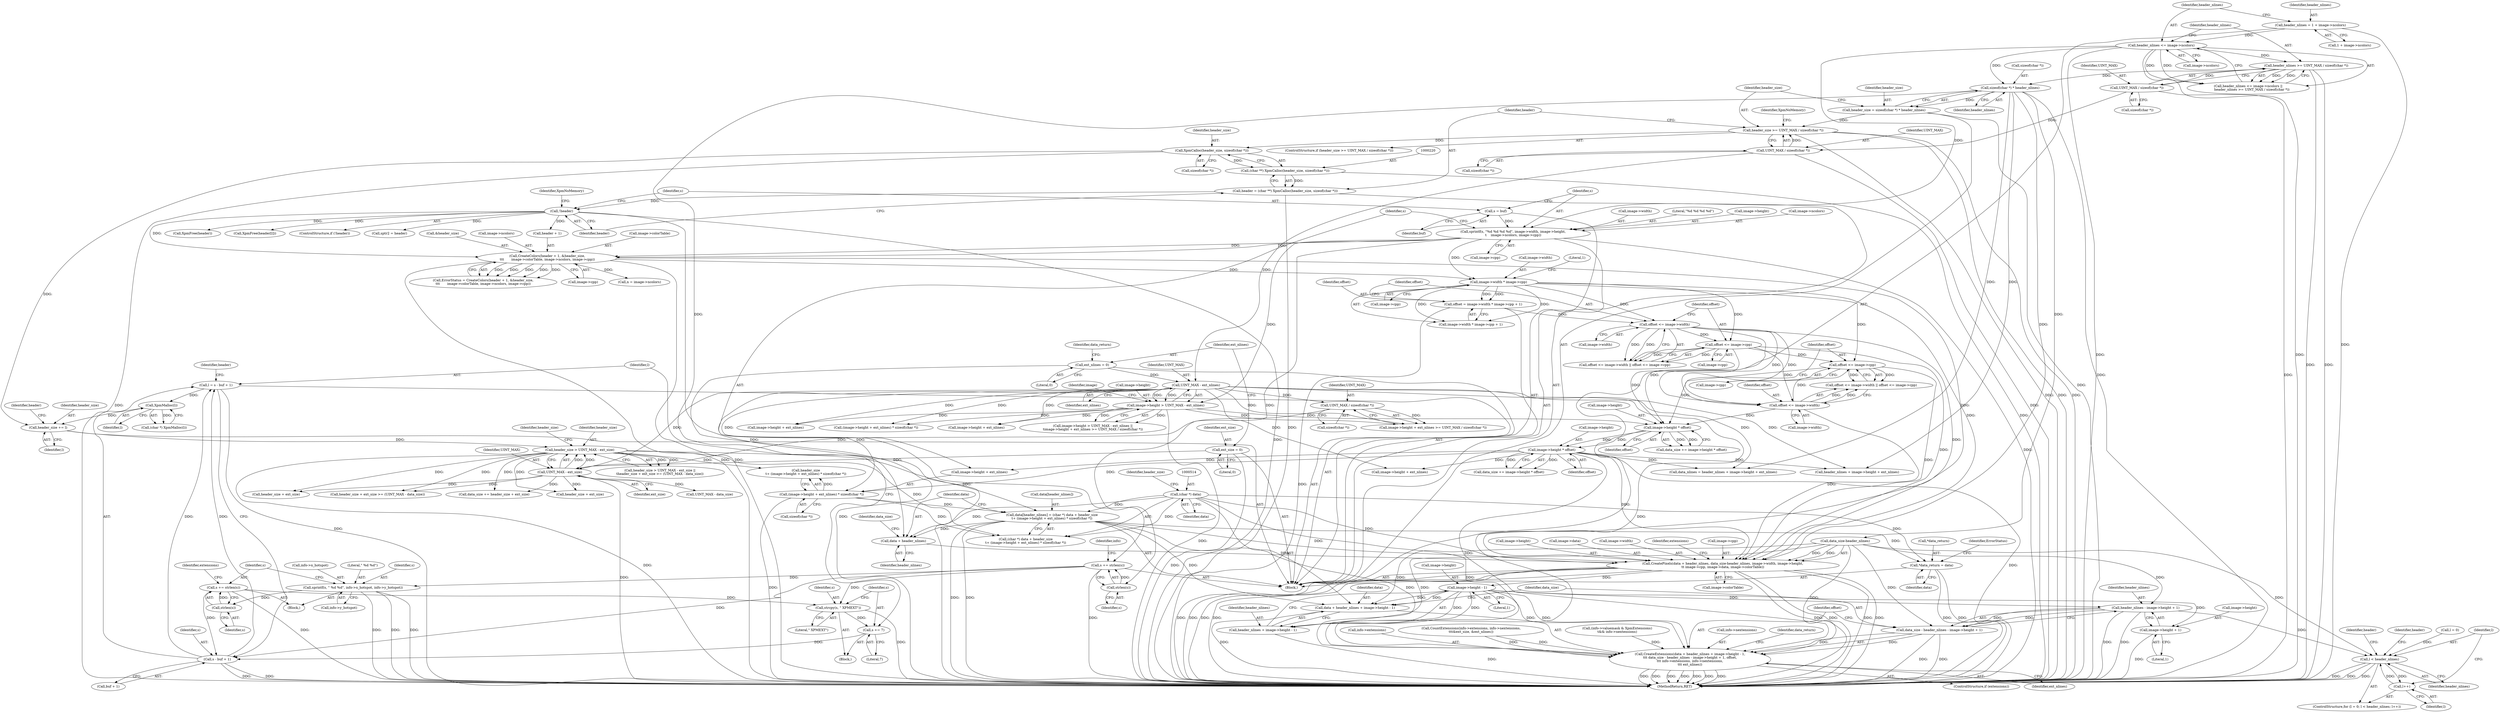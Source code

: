 digraph "0_libXpm_d1167418f0fd02a27f617ec5afd6db053afbe185@array" {
"1000508" [label="(Call,data[header_nlines] = (char *) data + header_size\n\t+ (image->height + ext_nlines) * sizeof(char *))"];
"1000513" [label="(Call,(char *) data)"];
"1000421" [label="(Call,header_size > UINT_MAX - ext_size)"];
"1000303" [label="(Call,header_size += l)"];
"1000295" [label="(Call,XpmMalloc(l))"];
"1000283" [label="(Call,l = s - buf + 1)"];
"1000285" [label="(Call,s - buf + 1)"];
"1000280" [label="(Call,s += 7)"];
"1000277" [label="(Call,strcpy(s, \" XPMEXT\"))"];
"1000270" [label="(Call,s += strlen(s))"];
"1000272" [label="(Call,strlen(s))"];
"1000261" [label="(Call,sprintf(s, \" %d %d\", info->x_hotspot, info->y_hotspot))"];
"1000248" [label="(Call,s += strlen(s))"];
"1000250" [label="(Call,strlen(s))"];
"1000233" [label="(Call,sprintf(s, \"%d %d %d %d\", image->width, image->height,\n\t    image->ncolors, image->cpp))"];
"1000230" [label="(Call,s = buf)"];
"1000189" [label="(Call,header_nlines <= image->ncolors)"];
"1000180" [label="(Call,header_nlines = 1 + image->ncolors)"];
"1000221" [label="(Call,XpmCalloc(header_size, sizeof(char *)))"];
"1000209" [label="(Call,header_size >= UINT_MAX / sizeof(char *))"];
"1000202" [label="(Call,header_size = sizeof(char *) * header_nlines)"];
"1000204" [label="(Call,sizeof(char *) * header_nlines)"];
"1000194" [label="(Call,header_nlines >= UINT_MAX / sizeof(char *))"];
"1000196" [label="(Call,UINT_MAX / sizeof(char *))"];
"1000211" [label="(Call,UINT_MAX / sizeof(char *))"];
"1000423" [label="(Call,UINT_MAX - ext_size)"];
"1000376" [label="(Call,UINT_MAX - ext_nlines)"];
"1000141" [label="(Call,ext_nlines = 0)"];
"1000385" [label="(Call,UINT_MAX / sizeof(char *))"];
"1000137" [label="(Call,ext_size = 0)"];
"1000518" [label="(Call,(image->height + ext_nlines) * sizeof(char *))"];
"1000414" [label="(Call,image->height * offset)"];
"1000405" [label="(Call,image->height * offset)"];
"1000372" [label="(Call,image->height > UINT_MAX - ext_nlines)"];
"1000363" [label="(Call,offset <= image->cpp)"];
"1000358" [label="(Call,offset <= image->width)"];
"1000346" [label="(Call,offset <= image->width)"];
"1000333" [label="(Call,offset = image->width * image->cpp + 1)"];
"1000336" [label="(Call,image->width * image->cpp)"];
"1000312" [label="(Call,CreateColors(header + 1, &header_size,\n\t\t\t       image->colorTable, image->ncolors, image->cpp))"];
"1000226" [label="(Call,!header)"];
"1000217" [label="(Call,header = (char **) XpmCalloc(header_size, sizeof(char *)))"];
"1000219" [label="(Call,(char **) XpmCalloc(header_size, sizeof(char *)))"];
"1000351" [label="(Call,offset <= image->cpp)"];
"1000526" [label="(Call,CreatePixels(data + header_nlines, data_size-header_nlines, image->width, image->height,\n\t\t image->cpp, image->data, image->colorTable))"];
"1000555" [label="(Call,image->height - 1)"];
"1000550" [label="(Call,CreateExtensions(data + header_nlines + image->height - 1,\n\t\t\t data_size - header_nlines - image->height + 1, offset,\n\t\t\t info->extensions, info->nextensions,\n\t\t\t ext_nlines))"];
"1000551" [label="(Call,data + header_nlines + image->height - 1)"];
"1000553" [label="(Call,header_nlines + image->height - 1)"];
"1000562" [label="(Call,header_nlines - image->height + 1)"];
"1000560" [label="(Call,data_size - header_nlines - image->height + 1)"];
"1000592" [label="(Call,l < header_nlines)"];
"1000595" [label="(Call,l++)"];
"1000564" [label="(Call,image->height + 1)"];
"1000527" [label="(Call,data + header_nlines)"];
"1000577" [label="(Call,*data_return = data)"];
"1000422" [label="(Identifier,header_size)"];
"1000351" [label="(Call,offset <= image->cpp)"];
"1000227" [label="(Identifier,header)"];
"1000141" [label="(Call,ext_nlines = 0)"];
"1000605" [label="(Call,XpmFree(header))"];
"1000365" [label="(Call,image->cpp)"];
"1000577" [label="(Call,*data_return = data)"];
"1000202" [label="(Call,header_size = sizeof(char *) * header_nlines)"];
"1000588" [label="(ControlStructure,for (l = 0; l < header_nlines; l++))"];
"1000295" [label="(Call,XpmMalloc(l))"];
"1000287" [label="(Call,buf + 1)"];
"1000277" [label="(Call,strcpy(s, \" XPMEXT\"))"];
"1000387" [label="(Call,sizeof(char *))"];
"1000324" [label="(Call,image->cpp)"];
"1000606" [label="(Identifier,header)"];
"1000550" [label="(Call,CreateExtensions(data + header_nlines + image->height - 1,\n\t\t\t data_size - header_nlines - image->height + 1, offset,\n\t\t\t info->extensions, info->nextensions,\n\t\t\t ext_nlines))"];
"1000518" [label="(Call,(image->height + ext_nlines) * sizeof(char *))"];
"1000353" [label="(Call,image->cpp)"];
"1000440" [label="(Call,data_nlines = header_nlines + image->height + ext_nlines)"];
"1000233" [label="(Call,sprintf(s, \"%d %d %d %d\", image->width, image->height,\n\t    image->ncolors, image->cpp))"];
"1000254" [label="(Identifier,info)"];
"1000564" [label="(Call,image->height + 1)"];
"1000415" [label="(Call,image->height)"];
"1000551" [label="(Call,data + header_nlines + image->height - 1)"];
"1000194" [label="(Call,header_nlines >= UINT_MAX / sizeof(char *))"];
"1000296" [label="(Identifier,l)"];
"1000223" [label="(Call,sizeof(char *))"];
"1000210" [label="(Identifier,header_size)"];
"1000218" [label="(Identifier,header)"];
"1000212" [label="(Identifier,UINT_MAX)"];
"1000139" [label="(Literal,0)"];
"1000406" [label="(Call,image->height)"];
"1000242" [label="(Call,image->ncolors)"];
"1000272" [label="(Call,strlen(s))"];
"1000262" [label="(Identifier,s)"];
"1000528" [label="(Identifier,data)"];
"1000335" [label="(Call,image->width * image->cpp + 1)"];
"1000531" [label="(Identifier,data_size)"];
"1000336" [label="(Call,image->width * image->cpp)"];
"1000377" [label="(Identifier,UINT_MAX)"];
"1000260" [label="(Block,)"];
"1000561" [label="(Identifier,data_size)"];
"1000188" [label="(Call,header_nlines <= image->ncolors ||\n       header_nlines >= UINT_MAX / sizeof(char *))"];
"1000221" [label="(Call,XpmCalloc(header_size, sizeof(char *)))"];
"1000267" [label="(Call,info->y_hotspot)"];
"1000352" [label="(Identifier,offset)"];
"1000138" [label="(Identifier,ext_size)"];
"1000601" [label="(Call,XpmFree(header[l]))"];
"1000517" [label="(Identifier,header_size)"];
"1000405" [label="(Call,image->height * offset)"];
"1000346" [label="(Call,offset <= image->width)"];
"1000225" [label="(ControlStructure,if (!header))"];
"1000545" [label="(Call,image->colorTable)"];
"1000527" [label="(Call,data + header_nlines)"];
"1000321" [label="(Call,image->ncolors)"];
"1000471" [label="(Call,sptr2 = header)"];
"1000568" [label="(Literal,1)"];
"1000348" [label="(Call,image->width)"];
"1000556" [label="(Call,image->height)"];
"1000427" [label="(Call,header_size + ext_size)"];
"1000203" [label="(Identifier,header_size)"];
"1000117" [label="(Block,)"];
"1000281" [label="(Identifier,s)"];
"1000251" [label="(Identifier,s)"];
"1000181" [label="(Identifier,header_nlines)"];
"1000409" [label="(Identifier,offset)"];
"1000382" [label="(Identifier,image)"];
"1000217" [label="(Call,header = (char **) XpmCalloc(header_size, sizeof(char *)))"];
"1000573" [label="(Call,info->nextensions)"];
"1000248" [label="(Call,s += strlen(s))"];
"1000508" [label="(Call,data[header_nlines] = (char *) data + header_size\n\t+ (image->height + ext_nlines) * sizeof(char *))"];
"1000204" [label="(Call,sizeof(char *) * header_nlines)"];
"1000137" [label="(Call,ext_size = 0)"];
"1000234" [label="(Identifier,s)"];
"1000372" [label="(Call,image->height > UINT_MAX - ext_nlines)"];
"1000261" [label="(Call,sprintf(s, \" %d %d\", info->x_hotspot, info->y_hotspot))"];
"1000318" [label="(Call,image->colorTable)"];
"1000596" [label="(Identifier,l)"];
"1000592" [label="(Call,l < header_nlines)"];
"1000589" [label="(Call,l = 0)"];
"1000435" [label="(Call,data_size += header_size + ext_size)"];
"1000516" [label="(Call,header_size\n\t+ (image->height + ext_nlines) * sizeof(char *))"];
"1000273" [label="(Identifier,s)"];
"1000536" [label="(Call,image->height)"];
"1000198" [label="(Call,sizeof(char *))"];
"1000213" [label="(Call,sizeof(char *))"];
"1000414" [label="(Call,image->height * offset)"];
"1000555" [label="(Call,image->height - 1)"];
"1000609" [label="(MethodReturn,RET)"];
"1000513" [label="(Call,(char *) data)"];
"1000380" [label="(Call,image->height + ext_nlines)"];
"1000552" [label="(Identifier,data)"];
"1000563" [label="(Identifier,header_nlines)"];
"1000304" [label="(Identifier,header_size)"];
"1000548" [label="(ControlStructure,if (extensions))"];
"1000292" [label="(Identifier,header)"];
"1000529" [label="(Identifier,header_nlines)"];
"1000578" [label="(Call,*data_return)"];
"1000270" [label="(Call,s += strlen(s))"];
"1000275" [label="(Identifier,extensions)"];
"1000284" [label="(Identifier,l)"];
"1000143" [label="(Literal,0)"];
"1000371" [label="(Call,image->height > UINT_MAX - ext_nlines ||\n\timage->height + ext_nlines >= UINT_MAX / sizeof(char *))"];
"1000360" [label="(Call,image->width)"];
"1000526" [label="(Call,CreatePixels(data + header_nlines, data_size-header_nlines, image->width, image->height,\n\t\t image->cpp, image->data, image->colorTable))"];
"1000286" [label="(Identifier,s)"];
"1000337" [label="(Call,image->width)"];
"1000359" [label="(Identifier,offset)"];
"1000437" [label="(Call,header_size + ext_size)"];
"1000222" [label="(Identifier,header_size)"];
"1000376" [label="(Call,UINT_MAX - ext_nlines)"];
"1000428" [label="(Identifier,header_size)"];
"1000357" [label="(Call,offset <= image->width || offset <= image->cpp)"];
"1000385" [label="(Call,UINT_MAX / sizeof(char *))"];
"1000386" [label="(Identifier,UINT_MAX)"];
"1000236" [label="(Call,image->width)"];
"1000515" [label="(Identifier,data)"];
"1000280" [label="(Call,s += 7)"];
"1000235" [label="(Literal,\"%d %d %d %d\")"];
"1000196" [label="(Call,UINT_MAX / sizeof(char *))"];
"1000425" [label="(Identifier,ext_size)"];
"1000423" [label="(Call,UINT_MAX - ext_size)"];
"1000334" [label="(Identifier,offset)"];
"1000559" [label="(Literal,1)"];
"1000594" [label="(Identifier,header_nlines)"];
"1000347" [label="(Identifier,offset)"];
"1000554" [label="(Identifier,header_nlines)"];
"1000316" [label="(Call,&header_size)"];
"1000283" [label="(Call,l = s - buf + 1)"];
"1000580" [label="(Identifier,data)"];
"1000421" [label="(Call,header_size > UINT_MAX - ext_size)"];
"1000305" [label="(Identifier,l)"];
"1000430" [label="(Call,UINT_MAX - data_size)"];
"1000303" [label="(Call,header_size += l)"];
"1000394" [label="(Call,image->height + ext_nlines)"];
"1000219" [label="(Call,(char **) XpmCalloc(header_size, sizeof(char *)))"];
"1000509" [label="(Call,data[header_nlines])"];
"1000364" [label="(Identifier,offset)"];
"1000373" [label="(Call,image->height)"];
"1000412" [label="(Call,data_size += image->height * offset)"];
"1000340" [label="(Call,image->cpp)"];
"1000229" [label="(Identifier,XpmNoMemory)"];
"1000542" [label="(Call,image->data)"];
"1000195" [label="(Identifier,header_nlines)"];
"1000231" [label="(Identifier,s)"];
"1000512" [label="(Call,(char *) data + header_size\n\t+ (image->height + ext_nlines) * sizeof(char *))"];
"1000182" [label="(Call,1 + image->ncolors)"];
"1000595" [label="(Call,l++)"];
"1000424" [label="(Identifier,UINT_MAX)"];
"1000343" [label="(Literal,1)"];
"1000553" [label="(Call,header_nlines + image->height - 1)"];
"1000245" [label="(Call,image->cpp)"];
"1000533" [label="(Call,image->width)"];
"1000579" [label="(Identifier,data_return)"];
"1000249" [label="(Identifier,s)"];
"1000444" [label="(Call,image->height + ext_nlines)"];
"1000363" [label="(Call,offset <= image->cpp)"];
"1000457" [label="(Call,n = image->ncolors)"];
"1000562" [label="(Call,header_nlines - image->height + 1)"];
"1000278" [label="(Identifier,s)"];
"1000549" [label="(Identifier,extensions)"];
"1000524" [label="(Call,sizeof(char *))"];
"1000279" [label="(Literal,\" XPMEXT\")"];
"1000271" [label="(Identifier,s)"];
"1000593" [label="(Identifier,l)"];
"1000226" [label="(Call,!header)"];
"1000209" [label="(Call,header_size >= UINT_MAX / sizeof(char *))"];
"1000530" [label="(Call,data_size-header_nlines)"];
"1000142" [label="(Identifier,ext_nlines)"];
"1000205" [label="(Call,sizeof(char *))"];
"1000285" [label="(Call,s - buf + 1)"];
"1000207" [label="(Identifier,header_nlines)"];
"1000312" [label="(Call,CreateColors(header + 1, &header_size,\n\t\t\t       image->colorTable, image->ncolors, image->cpp))"];
"1000539" [label="(Call,image->cpp)"];
"1000403" [label="(Call,data_size += image->height * offset)"];
"1000570" [label="(Call,info->extensions)"];
"1000250" [label="(Call,strlen(s))"];
"1000308" [label="(Identifier,header)"];
"1000149" [label="(Identifier,data_return)"];
"1000211" [label="(Call,UINT_MAX / sizeof(char *))"];
"1000167" [label="(Call,CountExtensions(info->extensions, info->nextensions,\n\t\t\t&ext_size, &ext_nlines))"];
"1000599" [label="(Identifier,header)"];
"1000519" [label="(Call,image->height + ext_nlines)"];
"1000208" [label="(ControlStructure,if (header_size >= UINT_MAX / sizeof(char *)))"];
"1000197" [label="(Identifier,UINT_MAX)"];
"1000180" [label="(Call,header_nlines = 1 + image->ncolors)"];
"1000189" [label="(Call,header_nlines <= image->ncolors)"];
"1000442" [label="(Call,header_nlines + image->height + ext_nlines)"];
"1000276" [label="(Block,)"];
"1000232" [label="(Identifier,buf)"];
"1000393" [label="(Call,(image->height + ext_nlines) * sizeof(char *))"];
"1000576" [label="(Identifier,ext_nlines)"];
"1000282" [label="(Literal,7)"];
"1000216" [label="(Identifier,XpmNoMemory)"];
"1000358" [label="(Call,offset <= image->width)"];
"1000264" [label="(Call,info->x_hotspot)"];
"1000190" [label="(Identifier,header_nlines)"];
"1000313" [label="(Call,header + 1)"];
"1000418" [label="(Identifier,offset)"];
"1000310" [label="(Call,ErrorStatus = CreateColors(header + 1, &header_size,\n\t\t\t       image->colorTable, image->ncolors, image->cpp))"];
"1000191" [label="(Call,image->ncolors)"];
"1000565" [label="(Call,image->height)"];
"1000560" [label="(Call,data_size - header_nlines - image->height + 1)"];
"1000293" [label="(Call,(char *) XpmMalloc(l))"];
"1000378" [label="(Identifier,ext_nlines)"];
"1000379" [label="(Call,image->height + ext_nlines >= UINT_MAX / sizeof(char *))"];
"1000345" [label="(Call,offset <= image->width || offset <= image->cpp)"];
"1000155" [label="(Call,(info->valuemask & XpmExtensions)\n\t&& info->nextensions)"];
"1000263" [label="(Literal,\" %d %d\")"];
"1000426" [label="(Call,header_size + ext_size >= (UINT_MAX - data_size))"];
"1000333" [label="(Call,offset = image->width * image->cpp + 1)"];
"1000230" [label="(Call,s = buf)"];
"1000420" [label="(Call,header_size > UINT_MAX - ext_size ||\n\theader_size + ext_size >= (UINT_MAX - data_size))"];
"1000239" [label="(Call,image->height)"];
"1000582" [label="(Identifier,ErrorStatus)"];
"1000569" [label="(Identifier,offset)"];
"1000508" -> "1000117"  [label="AST: "];
"1000508" -> "1000512"  [label="CFG: "];
"1000509" -> "1000508"  [label="AST: "];
"1000512" -> "1000508"  [label="AST: "];
"1000528" -> "1000508"  [label="CFG: "];
"1000508" -> "1000609"  [label="DDG: "];
"1000508" -> "1000609"  [label="DDG: "];
"1000513" -> "1000508"  [label="DDG: "];
"1000421" -> "1000508"  [label="DDG: "];
"1000518" -> "1000508"  [label="DDG: "];
"1000508" -> "1000526"  [label="DDG: "];
"1000508" -> "1000527"  [label="DDG: "];
"1000508" -> "1000550"  [label="DDG: "];
"1000508" -> "1000551"  [label="DDG: "];
"1000508" -> "1000577"  [label="DDG: "];
"1000513" -> "1000512"  [label="AST: "];
"1000513" -> "1000515"  [label="CFG: "];
"1000514" -> "1000513"  [label="AST: "];
"1000515" -> "1000513"  [label="AST: "];
"1000517" -> "1000513"  [label="CFG: "];
"1000513" -> "1000512"  [label="DDG: "];
"1000513" -> "1000526"  [label="DDG: "];
"1000513" -> "1000527"  [label="DDG: "];
"1000513" -> "1000550"  [label="DDG: "];
"1000513" -> "1000551"  [label="DDG: "];
"1000513" -> "1000577"  [label="DDG: "];
"1000421" -> "1000420"  [label="AST: "];
"1000421" -> "1000423"  [label="CFG: "];
"1000422" -> "1000421"  [label="AST: "];
"1000423" -> "1000421"  [label="AST: "];
"1000428" -> "1000421"  [label="CFG: "];
"1000420" -> "1000421"  [label="CFG: "];
"1000421" -> "1000609"  [label="DDG: "];
"1000421" -> "1000420"  [label="DDG: "];
"1000421" -> "1000420"  [label="DDG: "];
"1000303" -> "1000421"  [label="DDG: "];
"1000423" -> "1000421"  [label="DDG: "];
"1000423" -> "1000421"  [label="DDG: "];
"1000421" -> "1000426"  [label="DDG: "];
"1000421" -> "1000427"  [label="DDG: "];
"1000421" -> "1000435"  [label="DDG: "];
"1000421" -> "1000437"  [label="DDG: "];
"1000421" -> "1000512"  [label="DDG: "];
"1000421" -> "1000516"  [label="DDG: "];
"1000303" -> "1000117"  [label="AST: "];
"1000303" -> "1000305"  [label="CFG: "];
"1000304" -> "1000303"  [label="AST: "];
"1000305" -> "1000303"  [label="AST: "];
"1000308" -> "1000303"  [label="CFG: "];
"1000295" -> "1000303"  [label="DDG: "];
"1000221" -> "1000303"  [label="DDG: "];
"1000295" -> "1000293"  [label="AST: "];
"1000295" -> "1000296"  [label="CFG: "];
"1000296" -> "1000295"  [label="AST: "];
"1000293" -> "1000295"  [label="CFG: "];
"1000295" -> "1000293"  [label="DDG: "];
"1000283" -> "1000295"  [label="DDG: "];
"1000283" -> "1000117"  [label="AST: "];
"1000283" -> "1000285"  [label="CFG: "];
"1000284" -> "1000283"  [label="AST: "];
"1000285" -> "1000283"  [label="AST: "];
"1000292" -> "1000283"  [label="CFG: "];
"1000283" -> "1000609"  [label="DDG: "];
"1000285" -> "1000283"  [label="DDG: "];
"1000285" -> "1000283"  [label="DDG: "];
"1000285" -> "1000287"  [label="CFG: "];
"1000286" -> "1000285"  [label="AST: "];
"1000287" -> "1000285"  [label="AST: "];
"1000285" -> "1000609"  [label="DDG: "];
"1000285" -> "1000609"  [label="DDG: "];
"1000280" -> "1000285"  [label="DDG: "];
"1000270" -> "1000285"  [label="DDG: "];
"1000248" -> "1000285"  [label="DDG: "];
"1000280" -> "1000276"  [label="AST: "];
"1000280" -> "1000282"  [label="CFG: "];
"1000281" -> "1000280"  [label="AST: "];
"1000282" -> "1000280"  [label="AST: "];
"1000284" -> "1000280"  [label="CFG: "];
"1000277" -> "1000280"  [label="DDG: "];
"1000277" -> "1000276"  [label="AST: "];
"1000277" -> "1000279"  [label="CFG: "];
"1000278" -> "1000277"  [label="AST: "];
"1000279" -> "1000277"  [label="AST: "];
"1000281" -> "1000277"  [label="CFG: "];
"1000277" -> "1000609"  [label="DDG: "];
"1000270" -> "1000277"  [label="DDG: "];
"1000248" -> "1000277"  [label="DDG: "];
"1000270" -> "1000260"  [label="AST: "];
"1000270" -> "1000272"  [label="CFG: "];
"1000271" -> "1000270"  [label="AST: "];
"1000272" -> "1000270"  [label="AST: "];
"1000275" -> "1000270"  [label="CFG: "];
"1000270" -> "1000609"  [label="DDG: "];
"1000272" -> "1000270"  [label="DDG: "];
"1000272" -> "1000273"  [label="CFG: "];
"1000273" -> "1000272"  [label="AST: "];
"1000261" -> "1000272"  [label="DDG: "];
"1000261" -> "1000260"  [label="AST: "];
"1000261" -> "1000267"  [label="CFG: "];
"1000262" -> "1000261"  [label="AST: "];
"1000263" -> "1000261"  [label="AST: "];
"1000264" -> "1000261"  [label="AST: "];
"1000267" -> "1000261"  [label="AST: "];
"1000271" -> "1000261"  [label="CFG: "];
"1000261" -> "1000609"  [label="DDG: "];
"1000261" -> "1000609"  [label="DDG: "];
"1000261" -> "1000609"  [label="DDG: "];
"1000248" -> "1000261"  [label="DDG: "];
"1000248" -> "1000117"  [label="AST: "];
"1000248" -> "1000250"  [label="CFG: "];
"1000249" -> "1000248"  [label="AST: "];
"1000250" -> "1000248"  [label="AST: "];
"1000254" -> "1000248"  [label="CFG: "];
"1000248" -> "1000609"  [label="DDG: "];
"1000250" -> "1000248"  [label="DDG: "];
"1000250" -> "1000251"  [label="CFG: "];
"1000251" -> "1000250"  [label="AST: "];
"1000233" -> "1000250"  [label="DDG: "];
"1000233" -> "1000117"  [label="AST: "];
"1000233" -> "1000245"  [label="CFG: "];
"1000234" -> "1000233"  [label="AST: "];
"1000235" -> "1000233"  [label="AST: "];
"1000236" -> "1000233"  [label="AST: "];
"1000239" -> "1000233"  [label="AST: "];
"1000242" -> "1000233"  [label="AST: "];
"1000245" -> "1000233"  [label="AST: "];
"1000249" -> "1000233"  [label="CFG: "];
"1000233" -> "1000609"  [label="DDG: "];
"1000230" -> "1000233"  [label="DDG: "];
"1000189" -> "1000233"  [label="DDG: "];
"1000233" -> "1000312"  [label="DDG: "];
"1000233" -> "1000312"  [label="DDG: "];
"1000233" -> "1000336"  [label="DDG: "];
"1000233" -> "1000372"  [label="DDG: "];
"1000230" -> "1000117"  [label="AST: "];
"1000230" -> "1000232"  [label="CFG: "];
"1000231" -> "1000230"  [label="AST: "];
"1000232" -> "1000230"  [label="AST: "];
"1000234" -> "1000230"  [label="CFG: "];
"1000189" -> "1000188"  [label="AST: "];
"1000189" -> "1000191"  [label="CFG: "];
"1000190" -> "1000189"  [label="AST: "];
"1000191" -> "1000189"  [label="AST: "];
"1000195" -> "1000189"  [label="CFG: "];
"1000188" -> "1000189"  [label="CFG: "];
"1000189" -> "1000609"  [label="DDG: "];
"1000189" -> "1000609"  [label="DDG: "];
"1000189" -> "1000188"  [label="DDG: "];
"1000189" -> "1000188"  [label="DDG: "];
"1000180" -> "1000189"  [label="DDG: "];
"1000189" -> "1000194"  [label="DDG: "];
"1000189" -> "1000204"  [label="DDG: "];
"1000180" -> "1000117"  [label="AST: "];
"1000180" -> "1000182"  [label="CFG: "];
"1000181" -> "1000180"  [label="AST: "];
"1000182" -> "1000180"  [label="AST: "];
"1000190" -> "1000180"  [label="CFG: "];
"1000180" -> "1000609"  [label="DDG: "];
"1000221" -> "1000219"  [label="AST: "];
"1000221" -> "1000223"  [label="CFG: "];
"1000222" -> "1000221"  [label="AST: "];
"1000223" -> "1000221"  [label="AST: "];
"1000219" -> "1000221"  [label="CFG: "];
"1000221" -> "1000609"  [label="DDG: "];
"1000221" -> "1000219"  [label="DDG: "];
"1000209" -> "1000221"  [label="DDG: "];
"1000209" -> "1000208"  [label="AST: "];
"1000209" -> "1000211"  [label="CFG: "];
"1000210" -> "1000209"  [label="AST: "];
"1000211" -> "1000209"  [label="AST: "];
"1000216" -> "1000209"  [label="CFG: "];
"1000218" -> "1000209"  [label="CFG: "];
"1000209" -> "1000609"  [label="DDG: "];
"1000209" -> "1000609"  [label="DDG: "];
"1000209" -> "1000609"  [label="DDG: "];
"1000202" -> "1000209"  [label="DDG: "];
"1000211" -> "1000209"  [label="DDG: "];
"1000202" -> "1000117"  [label="AST: "];
"1000202" -> "1000204"  [label="CFG: "];
"1000203" -> "1000202"  [label="AST: "];
"1000204" -> "1000202"  [label="AST: "];
"1000210" -> "1000202"  [label="CFG: "];
"1000202" -> "1000609"  [label="DDG: "];
"1000204" -> "1000202"  [label="DDG: "];
"1000204" -> "1000207"  [label="CFG: "];
"1000205" -> "1000204"  [label="AST: "];
"1000207" -> "1000204"  [label="AST: "];
"1000204" -> "1000609"  [label="DDG: "];
"1000194" -> "1000204"  [label="DDG: "];
"1000204" -> "1000440"  [label="DDG: "];
"1000204" -> "1000442"  [label="DDG: "];
"1000204" -> "1000526"  [label="DDG: "];
"1000204" -> "1000527"  [label="DDG: "];
"1000204" -> "1000530"  [label="DDG: "];
"1000194" -> "1000188"  [label="AST: "];
"1000194" -> "1000196"  [label="CFG: "];
"1000195" -> "1000194"  [label="AST: "];
"1000196" -> "1000194"  [label="AST: "];
"1000188" -> "1000194"  [label="CFG: "];
"1000194" -> "1000609"  [label="DDG: "];
"1000194" -> "1000609"  [label="DDG: "];
"1000194" -> "1000188"  [label="DDG: "];
"1000194" -> "1000188"  [label="DDG: "];
"1000196" -> "1000194"  [label="DDG: "];
"1000196" -> "1000198"  [label="CFG: "];
"1000197" -> "1000196"  [label="AST: "];
"1000198" -> "1000196"  [label="AST: "];
"1000196" -> "1000609"  [label="DDG: "];
"1000196" -> "1000211"  [label="DDG: "];
"1000211" -> "1000213"  [label="CFG: "];
"1000212" -> "1000211"  [label="AST: "];
"1000213" -> "1000211"  [label="AST: "];
"1000211" -> "1000609"  [label="DDG: "];
"1000211" -> "1000376"  [label="DDG: "];
"1000423" -> "1000425"  [label="CFG: "];
"1000424" -> "1000423"  [label="AST: "];
"1000425" -> "1000423"  [label="AST: "];
"1000423" -> "1000609"  [label="DDG: "];
"1000376" -> "1000423"  [label="DDG: "];
"1000385" -> "1000423"  [label="DDG: "];
"1000137" -> "1000423"  [label="DDG: "];
"1000423" -> "1000426"  [label="DDG: "];
"1000423" -> "1000427"  [label="DDG: "];
"1000423" -> "1000430"  [label="DDG: "];
"1000423" -> "1000435"  [label="DDG: "];
"1000423" -> "1000437"  [label="DDG: "];
"1000376" -> "1000372"  [label="AST: "];
"1000376" -> "1000378"  [label="CFG: "];
"1000377" -> "1000376"  [label="AST: "];
"1000378" -> "1000376"  [label="AST: "];
"1000372" -> "1000376"  [label="CFG: "];
"1000376" -> "1000372"  [label="DDG: "];
"1000376" -> "1000372"  [label="DDG: "];
"1000141" -> "1000376"  [label="DDG: "];
"1000376" -> "1000379"  [label="DDG: "];
"1000376" -> "1000380"  [label="DDG: "];
"1000376" -> "1000385"  [label="DDG: "];
"1000376" -> "1000393"  [label="DDG: "];
"1000376" -> "1000394"  [label="DDG: "];
"1000376" -> "1000440"  [label="DDG: "];
"1000376" -> "1000442"  [label="DDG: "];
"1000376" -> "1000444"  [label="DDG: "];
"1000376" -> "1000518"  [label="DDG: "];
"1000376" -> "1000519"  [label="DDG: "];
"1000376" -> "1000550"  [label="DDG: "];
"1000141" -> "1000117"  [label="AST: "];
"1000141" -> "1000143"  [label="CFG: "];
"1000142" -> "1000141"  [label="AST: "];
"1000143" -> "1000141"  [label="AST: "];
"1000149" -> "1000141"  [label="CFG: "];
"1000141" -> "1000609"  [label="DDG: "];
"1000385" -> "1000379"  [label="AST: "];
"1000385" -> "1000387"  [label="CFG: "];
"1000386" -> "1000385"  [label="AST: "];
"1000387" -> "1000385"  [label="AST: "];
"1000379" -> "1000385"  [label="CFG: "];
"1000385" -> "1000379"  [label="DDG: "];
"1000137" -> "1000117"  [label="AST: "];
"1000137" -> "1000139"  [label="CFG: "];
"1000138" -> "1000137"  [label="AST: "];
"1000139" -> "1000137"  [label="AST: "];
"1000142" -> "1000137"  [label="CFG: "];
"1000137" -> "1000609"  [label="DDG: "];
"1000518" -> "1000516"  [label="AST: "];
"1000518" -> "1000524"  [label="CFG: "];
"1000519" -> "1000518"  [label="AST: "];
"1000524" -> "1000518"  [label="AST: "];
"1000516" -> "1000518"  [label="CFG: "];
"1000518" -> "1000609"  [label="DDG: "];
"1000518" -> "1000512"  [label="DDG: "];
"1000518" -> "1000516"  [label="DDG: "];
"1000414" -> "1000518"  [label="DDG: "];
"1000414" -> "1000412"  [label="AST: "];
"1000414" -> "1000418"  [label="CFG: "];
"1000415" -> "1000414"  [label="AST: "];
"1000418" -> "1000414"  [label="AST: "];
"1000412" -> "1000414"  [label="CFG: "];
"1000414" -> "1000609"  [label="DDG: "];
"1000414" -> "1000412"  [label="DDG: "];
"1000414" -> "1000412"  [label="DDG: "];
"1000405" -> "1000414"  [label="DDG: "];
"1000405" -> "1000414"  [label="DDG: "];
"1000414" -> "1000440"  [label="DDG: "];
"1000414" -> "1000442"  [label="DDG: "];
"1000414" -> "1000444"  [label="DDG: "];
"1000414" -> "1000519"  [label="DDG: "];
"1000414" -> "1000526"  [label="DDG: "];
"1000414" -> "1000550"  [label="DDG: "];
"1000405" -> "1000403"  [label="AST: "];
"1000405" -> "1000409"  [label="CFG: "];
"1000406" -> "1000405"  [label="AST: "];
"1000409" -> "1000405"  [label="AST: "];
"1000403" -> "1000405"  [label="CFG: "];
"1000405" -> "1000403"  [label="DDG: "];
"1000405" -> "1000403"  [label="DDG: "];
"1000372" -> "1000405"  [label="DDG: "];
"1000363" -> "1000405"  [label="DDG: "];
"1000346" -> "1000405"  [label="DDG: "];
"1000351" -> "1000405"  [label="DDG: "];
"1000358" -> "1000405"  [label="DDG: "];
"1000372" -> "1000371"  [label="AST: "];
"1000373" -> "1000372"  [label="AST: "];
"1000382" -> "1000372"  [label="CFG: "];
"1000371" -> "1000372"  [label="CFG: "];
"1000372" -> "1000609"  [label="DDG: "];
"1000372" -> "1000371"  [label="DDG: "];
"1000372" -> "1000371"  [label="DDG: "];
"1000372" -> "1000379"  [label="DDG: "];
"1000372" -> "1000380"  [label="DDG: "];
"1000372" -> "1000393"  [label="DDG: "];
"1000372" -> "1000394"  [label="DDG: "];
"1000363" -> "1000357"  [label="AST: "];
"1000363" -> "1000365"  [label="CFG: "];
"1000364" -> "1000363"  [label="AST: "];
"1000365" -> "1000363"  [label="AST: "];
"1000357" -> "1000363"  [label="CFG: "];
"1000363" -> "1000357"  [label="DDG: "];
"1000363" -> "1000357"  [label="DDG: "];
"1000358" -> "1000363"  [label="DDG: "];
"1000351" -> "1000363"  [label="DDG: "];
"1000336" -> "1000363"  [label="DDG: "];
"1000363" -> "1000526"  [label="DDG: "];
"1000358" -> "1000357"  [label="AST: "];
"1000358" -> "1000360"  [label="CFG: "];
"1000359" -> "1000358"  [label="AST: "];
"1000360" -> "1000358"  [label="AST: "];
"1000364" -> "1000358"  [label="CFG: "];
"1000357" -> "1000358"  [label="CFG: "];
"1000358" -> "1000357"  [label="DDG: "];
"1000358" -> "1000357"  [label="DDG: "];
"1000346" -> "1000358"  [label="DDG: "];
"1000346" -> "1000358"  [label="DDG: "];
"1000351" -> "1000358"  [label="DDG: "];
"1000358" -> "1000526"  [label="DDG: "];
"1000346" -> "1000345"  [label="AST: "];
"1000346" -> "1000348"  [label="CFG: "];
"1000347" -> "1000346"  [label="AST: "];
"1000348" -> "1000346"  [label="AST: "];
"1000352" -> "1000346"  [label="CFG: "];
"1000345" -> "1000346"  [label="CFG: "];
"1000346" -> "1000345"  [label="DDG: "];
"1000346" -> "1000345"  [label="DDG: "];
"1000333" -> "1000346"  [label="DDG: "];
"1000336" -> "1000346"  [label="DDG: "];
"1000346" -> "1000351"  [label="DDG: "];
"1000346" -> "1000526"  [label="DDG: "];
"1000333" -> "1000117"  [label="AST: "];
"1000333" -> "1000335"  [label="CFG: "];
"1000334" -> "1000333"  [label="AST: "];
"1000335" -> "1000333"  [label="AST: "];
"1000347" -> "1000333"  [label="CFG: "];
"1000333" -> "1000609"  [label="DDG: "];
"1000336" -> "1000333"  [label="DDG: "];
"1000336" -> "1000333"  [label="DDG: "];
"1000336" -> "1000335"  [label="AST: "];
"1000336" -> "1000340"  [label="CFG: "];
"1000337" -> "1000336"  [label="AST: "];
"1000340" -> "1000336"  [label="AST: "];
"1000343" -> "1000336"  [label="CFG: "];
"1000336" -> "1000335"  [label="DDG: "];
"1000336" -> "1000335"  [label="DDG: "];
"1000312" -> "1000336"  [label="DDG: "];
"1000336" -> "1000351"  [label="DDG: "];
"1000336" -> "1000526"  [label="DDG: "];
"1000312" -> "1000310"  [label="AST: "];
"1000312" -> "1000324"  [label="CFG: "];
"1000313" -> "1000312"  [label="AST: "];
"1000316" -> "1000312"  [label="AST: "];
"1000318" -> "1000312"  [label="AST: "];
"1000321" -> "1000312"  [label="AST: "];
"1000324" -> "1000312"  [label="AST: "];
"1000310" -> "1000312"  [label="CFG: "];
"1000312" -> "1000609"  [label="DDG: "];
"1000312" -> "1000609"  [label="DDG: "];
"1000312" -> "1000310"  [label="DDG: "];
"1000312" -> "1000310"  [label="DDG: "];
"1000312" -> "1000310"  [label="DDG: "];
"1000312" -> "1000310"  [label="DDG: "];
"1000312" -> "1000310"  [label="DDG: "];
"1000226" -> "1000312"  [label="DDG: "];
"1000312" -> "1000457"  [label="DDG: "];
"1000312" -> "1000526"  [label="DDG: "];
"1000226" -> "1000225"  [label="AST: "];
"1000226" -> "1000227"  [label="CFG: "];
"1000227" -> "1000226"  [label="AST: "];
"1000229" -> "1000226"  [label="CFG: "];
"1000231" -> "1000226"  [label="CFG: "];
"1000226" -> "1000609"  [label="DDG: "];
"1000226" -> "1000609"  [label="DDG: "];
"1000217" -> "1000226"  [label="DDG: "];
"1000226" -> "1000313"  [label="DDG: "];
"1000226" -> "1000471"  [label="DDG: "];
"1000226" -> "1000601"  [label="DDG: "];
"1000226" -> "1000605"  [label="DDG: "];
"1000217" -> "1000117"  [label="AST: "];
"1000217" -> "1000219"  [label="CFG: "];
"1000218" -> "1000217"  [label="AST: "];
"1000219" -> "1000217"  [label="AST: "];
"1000227" -> "1000217"  [label="CFG: "];
"1000217" -> "1000609"  [label="DDG: "];
"1000219" -> "1000217"  [label="DDG: "];
"1000220" -> "1000219"  [label="AST: "];
"1000219" -> "1000609"  [label="DDG: "];
"1000351" -> "1000345"  [label="AST: "];
"1000351" -> "1000353"  [label="CFG: "];
"1000352" -> "1000351"  [label="AST: "];
"1000353" -> "1000351"  [label="AST: "];
"1000345" -> "1000351"  [label="CFG: "];
"1000351" -> "1000345"  [label="DDG: "];
"1000351" -> "1000345"  [label="DDG: "];
"1000351" -> "1000526"  [label="DDG: "];
"1000526" -> "1000117"  [label="AST: "];
"1000526" -> "1000545"  [label="CFG: "];
"1000527" -> "1000526"  [label="AST: "];
"1000530" -> "1000526"  [label="AST: "];
"1000533" -> "1000526"  [label="AST: "];
"1000536" -> "1000526"  [label="AST: "];
"1000539" -> "1000526"  [label="AST: "];
"1000542" -> "1000526"  [label="AST: "];
"1000545" -> "1000526"  [label="AST: "];
"1000549" -> "1000526"  [label="CFG: "];
"1000526" -> "1000609"  [label="DDG: "];
"1000526" -> "1000609"  [label="DDG: "];
"1000526" -> "1000609"  [label="DDG: "];
"1000526" -> "1000609"  [label="DDG: "];
"1000526" -> "1000609"  [label="DDG: "];
"1000526" -> "1000609"  [label="DDG: "];
"1000526" -> "1000609"  [label="DDG: "];
"1000526" -> "1000609"  [label="DDG: "];
"1000530" -> "1000526"  [label="DDG: "];
"1000530" -> "1000526"  [label="DDG: "];
"1000526" -> "1000555"  [label="DDG: "];
"1000555" -> "1000553"  [label="AST: "];
"1000555" -> "1000559"  [label="CFG: "];
"1000556" -> "1000555"  [label="AST: "];
"1000559" -> "1000555"  [label="AST: "];
"1000553" -> "1000555"  [label="CFG: "];
"1000555" -> "1000550"  [label="DDG: "];
"1000555" -> "1000550"  [label="DDG: "];
"1000555" -> "1000551"  [label="DDG: "];
"1000555" -> "1000551"  [label="DDG: "];
"1000555" -> "1000553"  [label="DDG: "];
"1000555" -> "1000553"  [label="DDG: "];
"1000555" -> "1000562"  [label="DDG: "];
"1000555" -> "1000564"  [label="DDG: "];
"1000550" -> "1000548"  [label="AST: "];
"1000550" -> "1000576"  [label="CFG: "];
"1000551" -> "1000550"  [label="AST: "];
"1000560" -> "1000550"  [label="AST: "];
"1000569" -> "1000550"  [label="AST: "];
"1000570" -> "1000550"  [label="AST: "];
"1000573" -> "1000550"  [label="AST: "];
"1000576" -> "1000550"  [label="AST: "];
"1000579" -> "1000550"  [label="CFG: "];
"1000550" -> "1000609"  [label="DDG: "];
"1000550" -> "1000609"  [label="DDG: "];
"1000550" -> "1000609"  [label="DDG: "];
"1000550" -> "1000609"  [label="DDG: "];
"1000550" -> "1000609"  [label="DDG: "];
"1000550" -> "1000609"  [label="DDG: "];
"1000550" -> "1000609"  [label="DDG: "];
"1000530" -> "1000550"  [label="DDG: "];
"1000560" -> "1000550"  [label="DDG: "];
"1000560" -> "1000550"  [label="DDG: "];
"1000167" -> "1000550"  [label="DDG: "];
"1000167" -> "1000550"  [label="DDG: "];
"1000155" -> "1000550"  [label="DDG: "];
"1000551" -> "1000553"  [label="CFG: "];
"1000552" -> "1000551"  [label="AST: "];
"1000553" -> "1000551"  [label="AST: "];
"1000561" -> "1000551"  [label="CFG: "];
"1000551" -> "1000609"  [label="DDG: "];
"1000530" -> "1000551"  [label="DDG: "];
"1000554" -> "1000553"  [label="AST: "];
"1000553" -> "1000609"  [label="DDG: "];
"1000530" -> "1000553"  [label="DDG: "];
"1000562" -> "1000560"  [label="AST: "];
"1000562" -> "1000564"  [label="CFG: "];
"1000563" -> "1000562"  [label="AST: "];
"1000564" -> "1000562"  [label="AST: "];
"1000560" -> "1000562"  [label="CFG: "];
"1000562" -> "1000609"  [label="DDG: "];
"1000562" -> "1000609"  [label="DDG: "];
"1000562" -> "1000560"  [label="DDG: "];
"1000562" -> "1000560"  [label="DDG: "];
"1000530" -> "1000562"  [label="DDG: "];
"1000562" -> "1000592"  [label="DDG: "];
"1000561" -> "1000560"  [label="AST: "];
"1000569" -> "1000560"  [label="CFG: "];
"1000560" -> "1000609"  [label="DDG: "];
"1000560" -> "1000609"  [label="DDG: "];
"1000530" -> "1000560"  [label="DDG: "];
"1000592" -> "1000588"  [label="AST: "];
"1000592" -> "1000594"  [label="CFG: "];
"1000593" -> "1000592"  [label="AST: "];
"1000594" -> "1000592"  [label="AST: "];
"1000599" -> "1000592"  [label="CFG: "];
"1000606" -> "1000592"  [label="CFG: "];
"1000592" -> "1000609"  [label="DDG: "];
"1000592" -> "1000609"  [label="DDG: "];
"1000592" -> "1000609"  [label="DDG: "];
"1000589" -> "1000592"  [label="DDG: "];
"1000595" -> "1000592"  [label="DDG: "];
"1000530" -> "1000592"  [label="DDG: "];
"1000592" -> "1000595"  [label="DDG: "];
"1000595" -> "1000588"  [label="AST: "];
"1000595" -> "1000596"  [label="CFG: "];
"1000596" -> "1000595"  [label="AST: "];
"1000593" -> "1000595"  [label="CFG: "];
"1000564" -> "1000568"  [label="CFG: "];
"1000565" -> "1000564"  [label="AST: "];
"1000568" -> "1000564"  [label="AST: "];
"1000564" -> "1000609"  [label="DDG: "];
"1000527" -> "1000529"  [label="CFG: "];
"1000528" -> "1000527"  [label="AST: "];
"1000529" -> "1000527"  [label="AST: "];
"1000531" -> "1000527"  [label="CFG: "];
"1000577" -> "1000117"  [label="AST: "];
"1000577" -> "1000580"  [label="CFG: "];
"1000578" -> "1000577"  [label="AST: "];
"1000580" -> "1000577"  [label="AST: "];
"1000582" -> "1000577"  [label="CFG: "];
"1000577" -> "1000609"  [label="DDG: "];
"1000577" -> "1000609"  [label="DDG: "];
}
